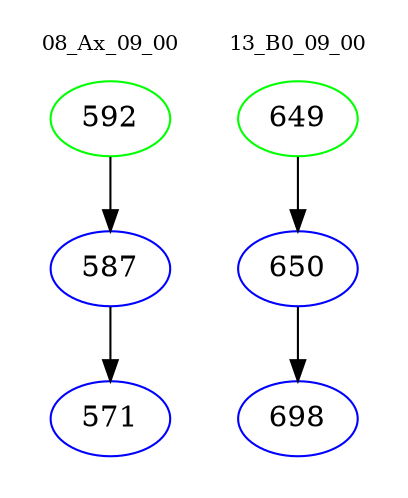 digraph{
subgraph cluster_0 {
color = white
label = "08_Ax_09_00";
fontsize=10;
T0_592 [label="592", color="green"]
T0_592 -> T0_587 [color="black"]
T0_587 [label="587", color="blue"]
T0_587 -> T0_571 [color="black"]
T0_571 [label="571", color="blue"]
}
subgraph cluster_1 {
color = white
label = "13_B0_09_00";
fontsize=10;
T1_649 [label="649", color="green"]
T1_649 -> T1_650 [color="black"]
T1_650 [label="650", color="blue"]
T1_650 -> T1_698 [color="black"]
T1_698 [label="698", color="blue"]
}
}
